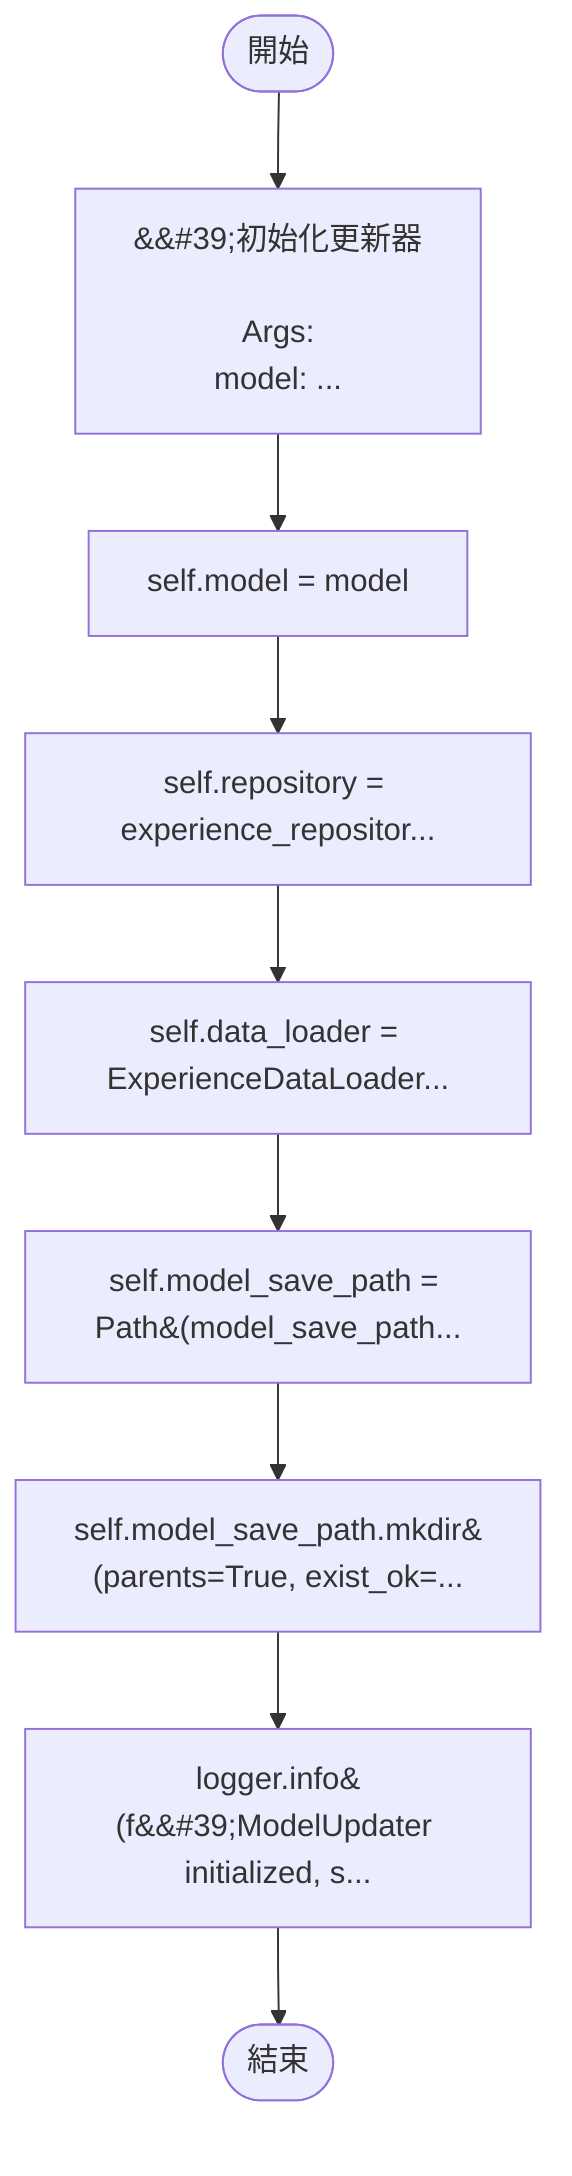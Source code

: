 flowchart TB
    n1([開始])
    n2([結束])
    n3[&amp;&#35;39;初始化更新器\n\n        Args:\n            model: ...]
    n4[self.model = model]
    n5[self.repository = experience_repositor...]
    n6[self.data_loader = ExperienceDataLoader...]
    n7[self.model_save_path = Path&#40;model_save_path...]
    n8[self.model_save_path.mkdir&#40;parents=True, exist_ok=...]
    n9[logger.info&#40;f&amp;&#35;39;ModelUpdater initialized, s...]
    n1 --> n3
    n3 --> n4
    n4 --> n5
    n5 --> n6
    n6 --> n7
    n7 --> n8
    n8 --> n9
    n9 --> n2